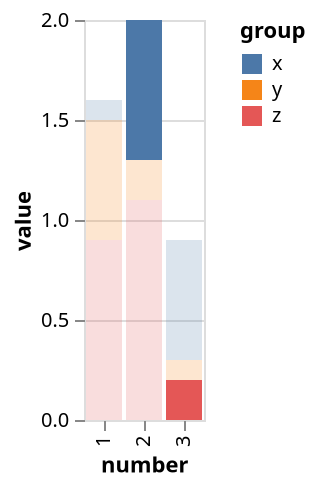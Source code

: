 {
  "$schema": "https://vega.github.io/schema/vega/v5.json",
  "background": "white",
  "padding": 5,
  "height": 200,
  "style": "cell",
  "data": [
    {
      "name": "click_store",
      "values": [
        {
          "unit": "",
          "fields": [
            {"field": "number", "channel": "x", "type": "E"},
            {"field": "group", "channel": "color", "type": "E"}
          ],
          "values": [2, "x"]
        },
        {
          "unit": "",
          "fields": [
            {"field": "number", "channel": "x", "type": "E"},
            {"field": "group", "channel": "color", "type": "E"}
          ],
          "values": [3, "z"]
        }
      ]
    },
    {
      "name": "source_0",
      "values": [
        {"number": 1, "group": "x", "value": 0.1},
        {"number": 1, "group": "y", "value": 0.6},
        {"number": 1, "group": "z", "value": 0.9},
        {"number": 2, "group": "x", "value": 0.7},
        {"number": 2, "group": "y", "value": 0.2},
        {"number": 2, "group": "z", "value": 1.1},
        {"number": 3, "group": "x", "value": 0.6},
        {"number": 3, "group": "y", "value": 0.1},
        {"number": 3, "group": "z", "value": 0.2}
      ]
    },
    {
      "name": "data_0",
      "source": "source_0",
      "transform": [
        {
          "type": "stack",
          "groupby": ["number"],
          "field": "value",
          "sort": {"field": ["group"], "order": ["descending"]},
          "as": ["value_start", "value_end"],
          "offset": "zero"
        },
        {
          "type": "filter",
          "expr": "isValid(datum[\"value\"]) && isFinite(+datum[\"value\"])"
        }
      ]
    }
  ],
  "signals": [
    {"name": "x_step", "value": 20},
    {
      "name": "width",
      "update": "bandspace(domain('x').length, 0.1, 0.05) * x_step"
    },
    {
      "name": "unit",
      "value": {},
      "on": [
        {"events": "mousemove", "update": "isTuple(group()) ? group() : unit"}
      ]
    },
    {
      "name": "click",
      "update": "vlSelectionResolve(\"click_store\", \"union\", true, true)"
    },
    {
      "name": "click_tuple",
      "on": [
        {
          "events": [{"source": "scope", "type": "click"}],
          "update": "datum && item().mark.marktype !== 'group' && indexof(item().mark.role, 'legend') < 0 ? {unit: \"\", fields: click_tuple_fields, values: [(item().isVoronoi ? datum.datum : datum)[\"number\"], (item().isVoronoi ? datum.datum : datum)[\"group\"]]} : null",
          "force": true
        },
        {"events": [{"source": "view", "type": "dblclick"}], "update": "null"}
      ]
    },
    {
      "name": "click_tuple_fields",
      "value": [
        {"field": "number", "channel": "x", "type": "E"},
        {"field": "group", "channel": "color", "type": "E"}
      ]
    },
    {
      "name": "click_toggle",
      "value": false,
      "on": [
        {
          "events": [{"source": "scope", "type": "click"}],
          "update": "event.shiftKey"
        },
        {"events": [{"source": "view", "type": "dblclick"}], "update": "false"}
      ]
    },
    {
      "name": "click_modify",
      "on": [
        {
          "events": {"signal": "click_tuple"},
          "update": "modify(\"click_store\", click_toggle ? null : click_tuple, click_toggle ? null : true, click_toggle ? click_tuple : null)"
        }
      ]
    }
  ],
  "marks": [
    {
      "name": "marks",
      "type": "rect",
      "style": ["bar"],
      "interactive": true,
      "from": {"data": "data_0"},
      "encode": {
        "update": {
          "fill": {"scale": "color", "field": "group"},
          "opacity": [
            {
              "test": "!length(data(\"click_store\")) || vlSelectionTest(\"click_store\", datum)",
              "value": 1
            },
            {"value": 0.2}
          ],
          "ariaRoleDescription": {"value": "bar"},
          "description": {
            "signal": "\"number: \" + (isValid(datum[\"number\"]) ? datum[\"number\"] : \"\"+datum[\"number\"]) + \"; value: \" + (format(datum[\"value\"], \"\")) + \"; group: \" + (isValid(datum[\"group\"]) ? datum[\"group\"] : \"\"+datum[\"group\"])"
          },
          "x": {"scale": "x", "field": "number"},
          "width": {"signal": "max(0.25, bandwidth('x'))"},
          "y": {"scale": "y", "field": "value_end"},
          "y2": {"scale": "y", "field": "value_start"}
        }
      }
    }
  ],
  "scales": [
    {
      "name": "x",
      "type": "band",
      "domain": {"data": "data_0", "field": "number", "sort": true},
      "range": {"step": {"signal": "x_step"}},
      "paddingInner": 0.1,
      "paddingOuter": 0.05
    },
    {
      "name": "y",
      "type": "linear",
      "domain": {"data": "data_0", "fields": ["value_start", "value_end"]},
      "range": [{"signal": "height"}, 0],
      "nice": true,
      "zero": true
    },
    {
      "name": "color",
      "type": "ordinal",
      "domain": {"data": "data_0", "field": "group", "sort": true},
      "range": "category"
    }
  ],
  "axes": [
    {
      "scale": "y",
      "orient": "left",
      "gridScale": "x",
      "grid": true,
      "tickCount": {"signal": "ceil(height/40)"},
      "domain": false,
      "labels": false,
      "aria": false,
      "maxExtent": 0,
      "minExtent": 0,
      "ticks": false,
      "zindex": 0
    },
    {
      "scale": "x",
      "orient": "bottom",
      "grid": false,
      "title": "number",
      "labelAlign": "right",
      "labelAngle": 270,
      "labelBaseline": "middle",
      "zindex": 0
    },
    {
      "scale": "y",
      "orient": "left",
      "grid": false,
      "title": "value",
      "labelOverlap": true,
      "tickCount": {"signal": "ceil(height/40)"},
      "zindex": 0
    }
  ],
  "legends": [
    {
      "fill": "color",
      "symbolType": "square",
      "title": "group",
      "encode": {"symbols": {"update": {"opacity": {"value": 1}}}}
    }
  ],
  "config": {
    "range": {"ramp": {"scheme": "yellowgreenblue"}},
    "axis": {"domain": false}
  }
}